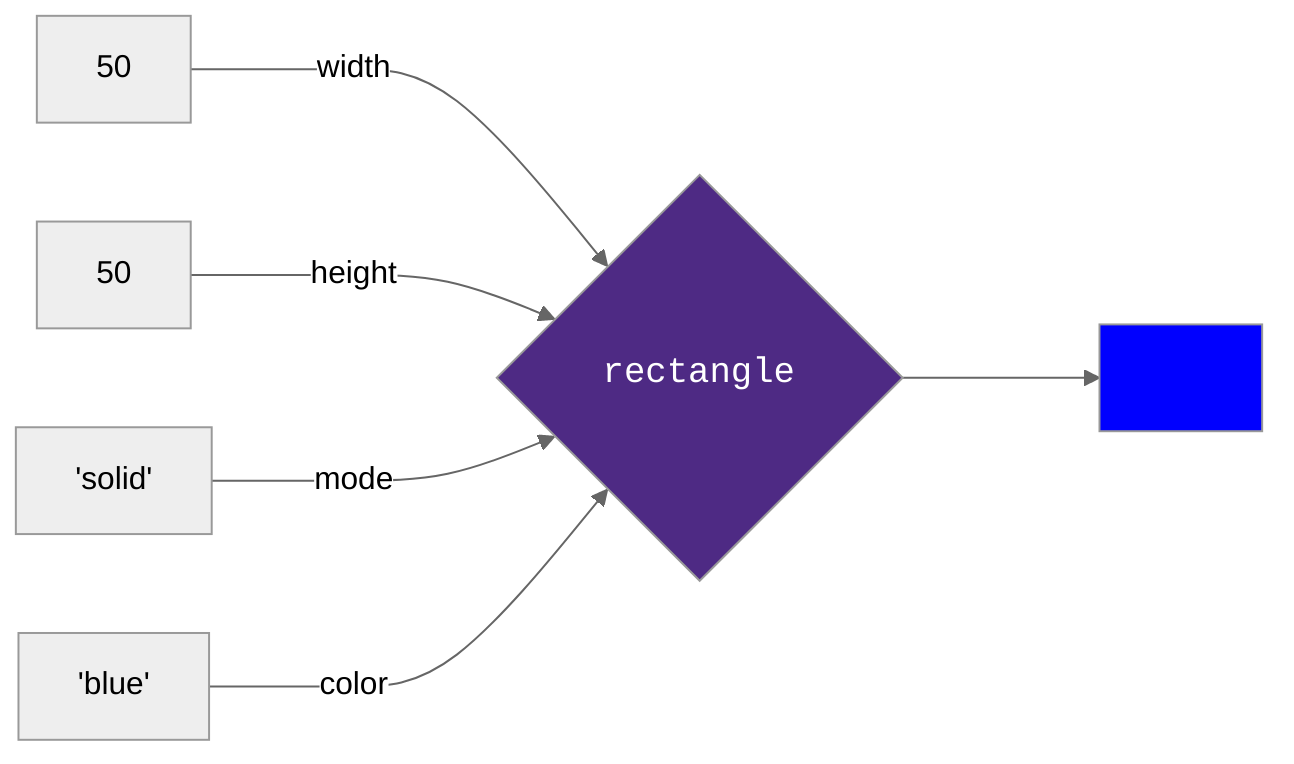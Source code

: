 %%{init: {"theme": "neutral", "logLevel": 1 }}%%

graph LR
    FIRST[50]--->|width|A{<br><font face=courier size=4 color=white>rectangle<br>&nbsp}
    SECOND[50]--->|height|A
    THIRD['solid']--->|mode|A
    FOURTH['blue']--->|color|A
    A ---> Output[ &nbsp &nbsp &nbsp]

    style A fill:#4E2A84
    style Output fill:#0000FF